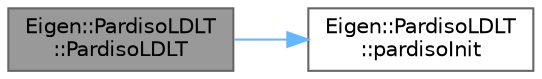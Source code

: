 digraph "Eigen::PardisoLDLT::PardisoLDLT"
{
 // LATEX_PDF_SIZE
  bgcolor="transparent";
  edge [fontname=Helvetica,fontsize=10,labelfontname=Helvetica,labelfontsize=10];
  node [fontname=Helvetica,fontsize=10,shape=box,height=0.2,width=0.4];
  rankdir="LR";
  Node1 [id="Node000001",label="Eigen::PardisoLDLT\l::PardisoLDLT",height=0.2,width=0.4,color="gray40", fillcolor="grey60", style="filled", fontcolor="black",tooltip=" "];
  Node1 -> Node2 [id="edge1_Node000001_Node000002",color="steelblue1",style="solid",tooltip=" "];
  Node2 [id="Node000002",label="Eigen::PardisoLDLT\l::pardisoInit",height=0.2,width=0.4,color="grey40", fillcolor="white", style="filled",URL="$class_eigen_1_1_pardiso_l_d_l_t.html#afaac504b97bfc9c6e1d10d26320befee",tooltip=" "];
}
